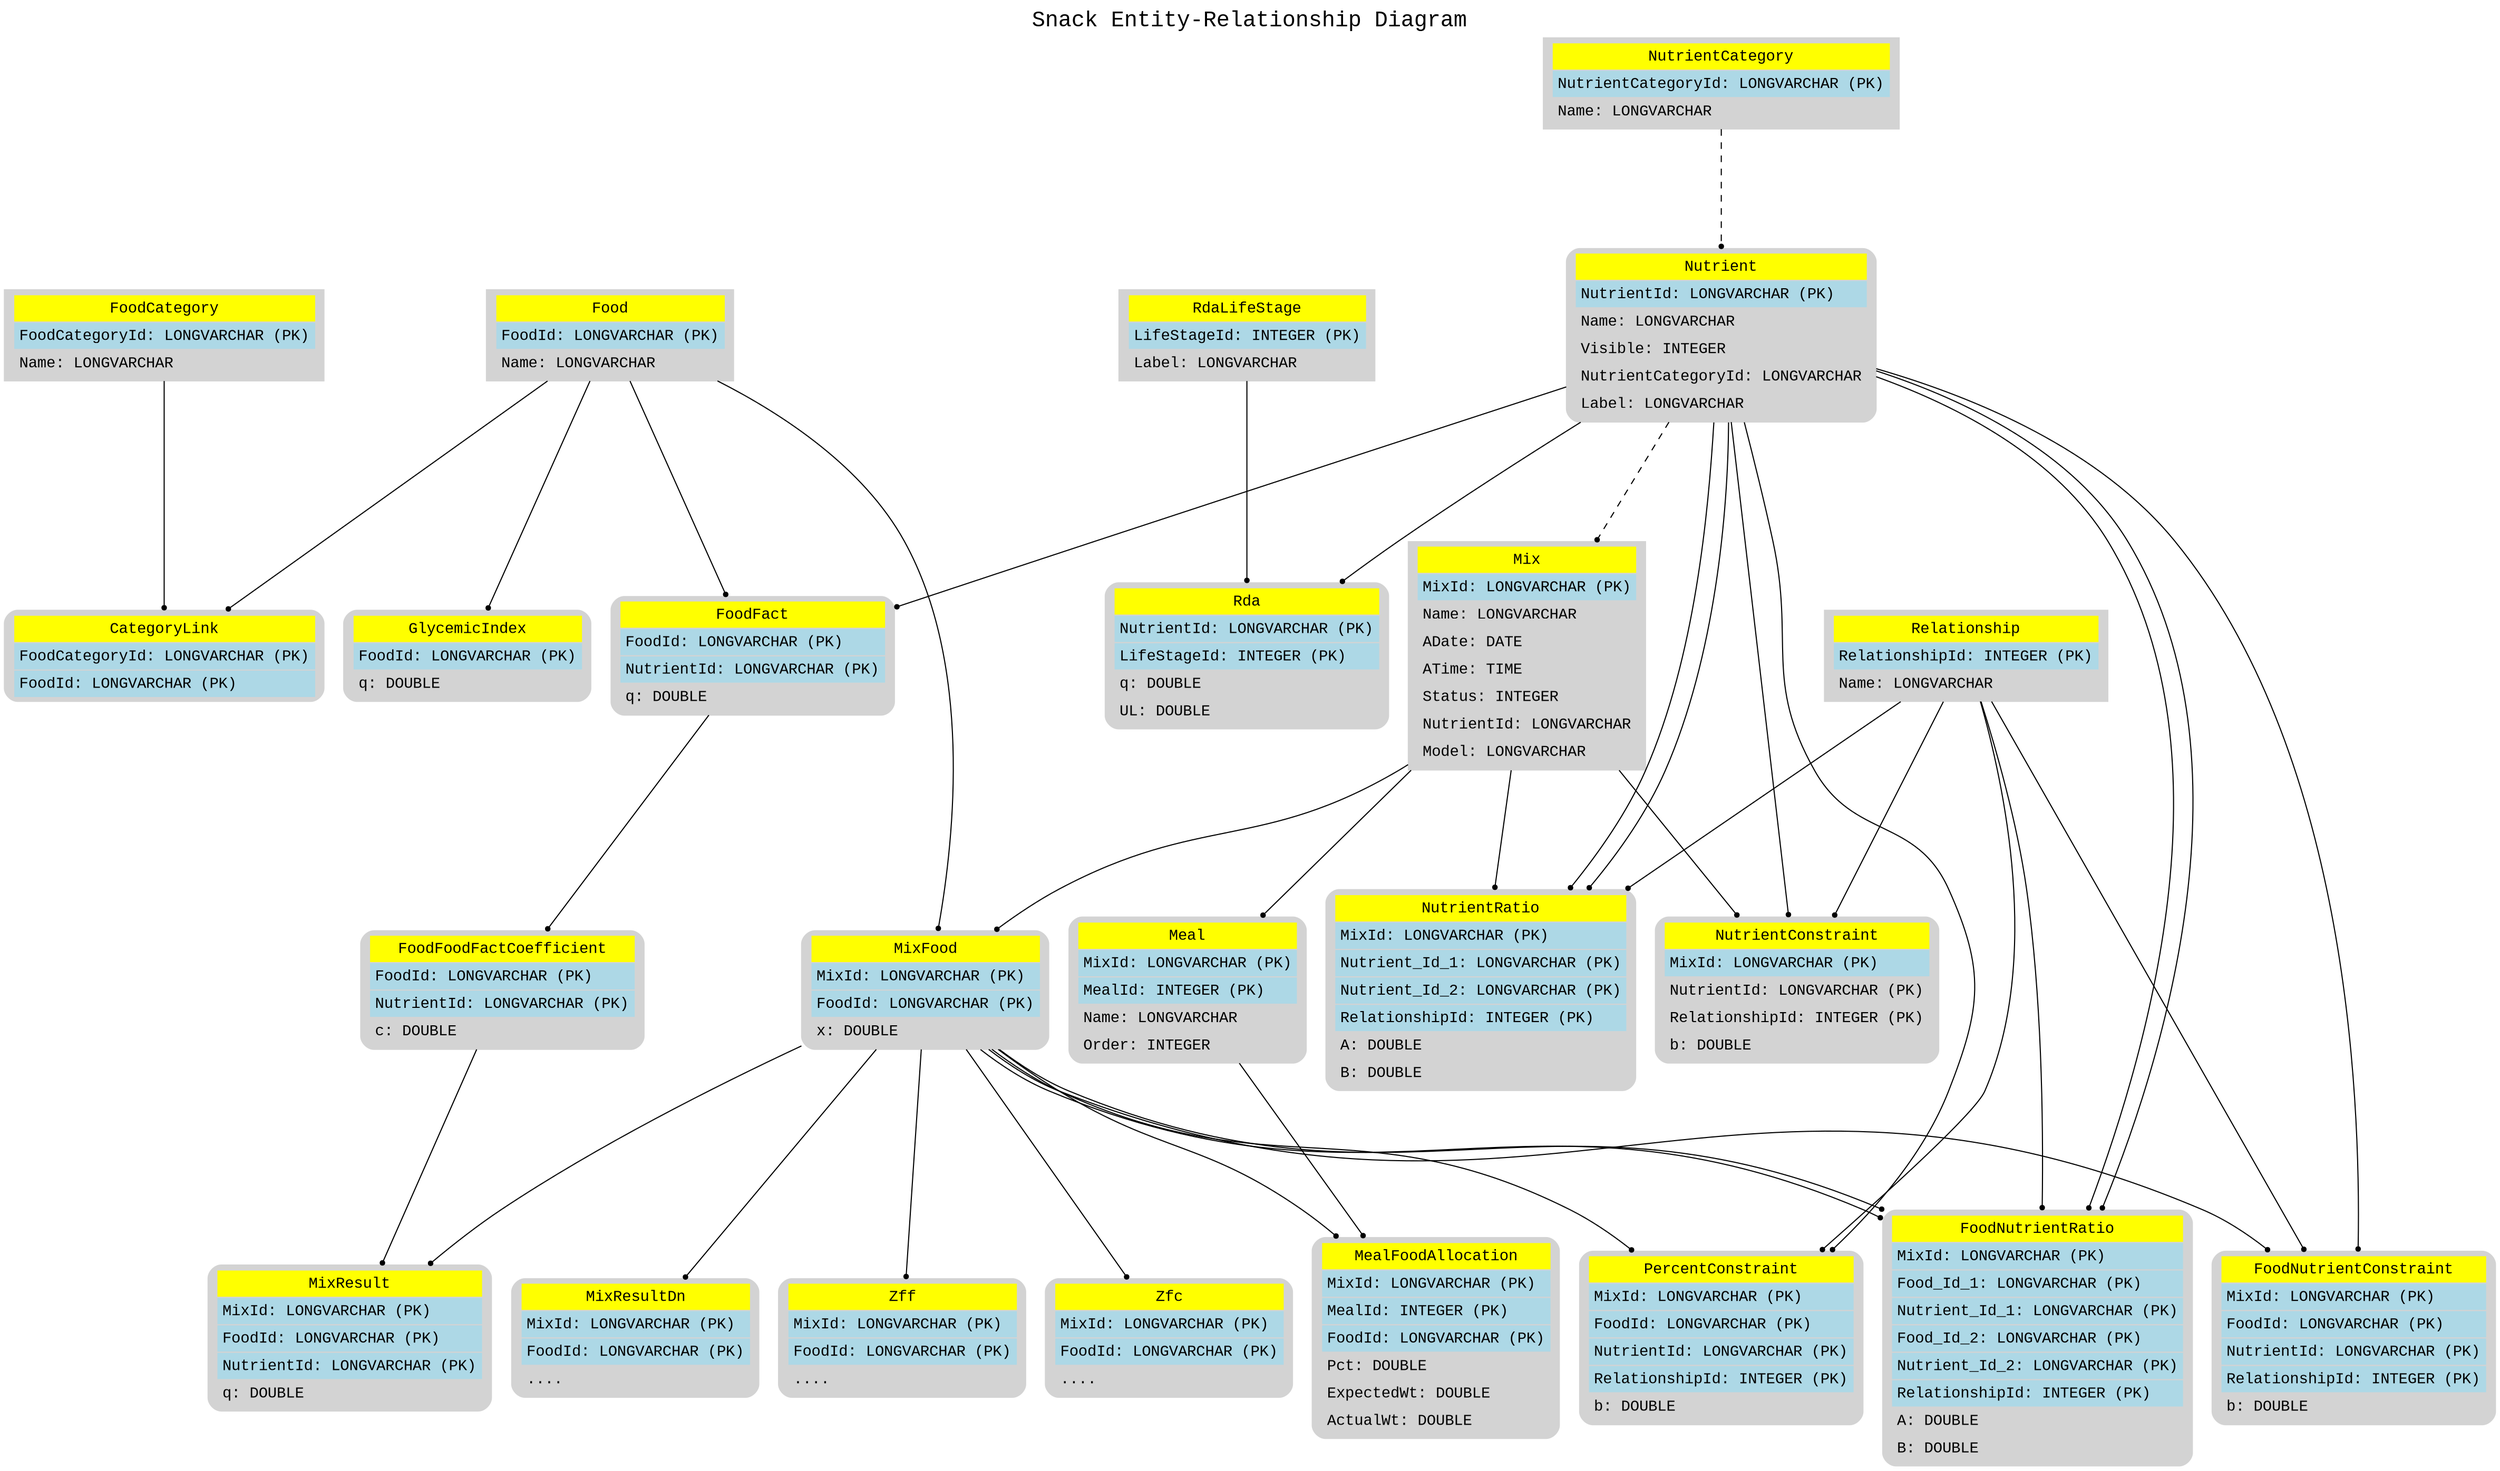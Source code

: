 /* courtesy Jorge Garcia de Alba */

digraph example_1 {
    labelloc = "t";
    label = "Snack Entity-Relationship Diagram";
    fontsize = 20;
    fontname = "Liberation Mono"
    size = "100,100";
    nodesep = 0.25;
    ranksep = 1.5;
    /*layout=neato*/
    node [color = lightgray, style = filled,fontname = "Liberation Mono"];
    /*Tables*/
    FoodFactCoefficient [shape=Mrecord, label=<
        <table border="0" cellborder="1" cellspacing="0" cellpadding="4">
            <tr><td bgcolor="yellow">FoodFoodFactCoefficient</td></tr>
            <tr><td bgcolor="lightblue" align="left">FoodId: LONGVARCHAR (PK)</td></tr>
            <tr><td bgcolor="lightblue" align="left">NutrientId: LONGVARCHAR (PK)</td></tr>
            <tr><td align="left">c: DOUBLE</td></tr>
        </table>
    >]
    FoodCategory [shape=record, label=<
        <table border="0" cellborder="1" cellspacing="0" cellpadding="4">
            <tr><td bgcolor="yellow">FoodCategory</td></tr>
            <tr><td bgcolor="lightblue" align="left">FoodCategoryId: LONGVARCHAR (PK)</td></tr>
            <tr><td align="left">Name: LONGVARCHAR</td></tr>
        </table>
    >]
    Food [shape=record, label=<
        <table border="0" cellborder="1" cellspacing="0" cellpadding="4">
            <tr><td bgcolor="yellow">Food</td></tr>
            <tr><td bgcolor="lightblue" align="left">FoodId: LONGVARCHAR (PK)</td></tr>
            <tr><td align="left">Name: LONGVARCHAR</td></tr>
        </table>
    >]
    FoodFact [shape=Mrecord, label=<
        <table border="0" cellborder="1" cellspacing="0" cellpadding="4">
            <tr><td bgcolor="yellow">FoodFact</td></tr>
            <tr><td bgcolor="lightblue" align="left">FoodId: LONGVARCHAR (PK)</td></tr>
            <tr><td bgcolor="lightblue" align="left">NutrientId: LONGVARCHAR (PK)</td></tr>
            <tr><td align="left">q: DOUBLE</td></tr>
        </table>
    >]
    Relationship [shape=record, label=<
        <table border="0" cellborder="1" cellspacing="0" cellpadding="4">
            <tr><td bgcolor="yellow">Relationship</td></tr>
            <tr><td bgcolor="lightblue" align="left">RelationshipId: INTEGER (PK)</td></tr>
            <tr><td align="left">Name: LONGVARCHAR</td></tr>
        </table>
    >]
    Mix [shape=record, label=<
        <table border="0" cellborder="1" cellspacing="0" cellpadding="4">
            <tr><td bgcolor="yellow">Mix</td></tr>
            <tr><td bgcolor="lightblue" align="left">MixId: LONGVARCHAR (PK)</td></tr>
            <tr><td align="left">Name: LONGVARCHAR</td></tr>
            <tr><td align="left">ADate: DATE</td></tr>
            <tr><td align="left">ATime: TIME</td></tr>
            <tr><td align="left">Status: INTEGER</td></tr>
            <tr><td align="left">NutrientId: LONGVARCHAR</td></tr>
            <tr><td align="left">Model: LONGVARCHAR</td></tr>
        </table>
    >]
    NutrientCategory [shape=record, label=<
        <table border="0" cellborder="1" cellspacing="0" cellpadding="4">
            <tr><td bgcolor="yellow">NutrientCategory</td></tr>
            <tr><td bgcolor="lightblue" align="left">NutrientCategoryId: LONGVARCHAR (PK)</td></tr>
            <tr><td align="left">Name: LONGVARCHAR</td></tr>
        </table>
    >]
    Nutrient [shape=Mrecord, label=<
        <table border="0" cellborder="1" cellspacing="0" cellpadding="4">
            <tr><td bgcolor="yellow">Nutrient</td></tr>
            <tr><td bgcolor="lightblue" align="left">NutrientId: LONGVARCHAR (PK)</td></tr>
            <tr><td align="left">Name: LONGVARCHAR</td></tr>
            <tr><td align="left">Visible: INTEGER</td></tr>
            <tr><td align="left">NutrientCategoryId: LONGVARCHAR</td></tr>
            <tr><td align="left">Label: LONGVARCHAR</td></tr>           
        </table>
    >]
    MixFood [shape=Mrecord, label=<
        <table border="0" cellborder="1" cellspacing="0" cellpadding="4">
            <tr><td bgcolor="yellow">MixFood</td></tr>
            <tr><td bgcolor="lightblue" align="left">MixId: LONGVARCHAR (PK)</td></tr>
            <tr><td bgcolor="lightblue" align="left">FoodId: LONGVARCHAR (PK)</td></tr>
            <tr><td align="left">x: DOUBLE</td></tr>
        </table>
    >]
    FoodNutrientRatio [shape=Mrecord, label=<
        <table border="0" cellborder="1" cellspacing="0" cellpadding="4">
            <tr><td bgcolor="yellow">FoodNutrientRatio</td></tr>
            <tr><td bgcolor="lightblue" align="left">MixId: LONGVARCHAR (PK)</td></tr>
            <tr><td bgcolor="lightblue" align="left">Food_Id_1: LONGVARCHAR (PK)</td></tr>
            <tr><td bgcolor="lightblue" align="left">Nutrient_Id_1: LONGVARCHAR (PK)</td></tr>
            <tr><td bgcolor="lightblue" align="left">Food_Id_2: LONGVARCHAR (PK)</td></tr>
            <tr><td bgcolor="lightblue" align="left">Nutrient_Id_2: LONGVARCHAR (PK)</td></tr>
            <tr><td bgcolor="lightblue" align="left">RelationshipId: INTEGER (PK)</td></tr>
            <tr><td align="left">A: DOUBLE</td></tr>
            <tr><td align="left">B: DOUBLE</td></tr>
        </table>
    >]
    NutrientRatio [shape=Mrecord, label=<
        <table border="0" cellborder="1" cellspacing="0" cellpadding="4">
            <tr><td bgcolor="yellow">NutrientRatio</td></tr>
            <tr><td bgcolor="lightblue" align="left">MixId: LONGVARCHAR (PK)</td></tr>
            <tr><td bgcolor="lightblue" align="left">Nutrient_Id_1: LONGVARCHAR (PK)</td></tr>
            <tr><td bgcolor="lightblue" align="left">Nutrient_Id_2: LONGVARCHAR (PK)</td></tr>
            <tr><td bgcolor="lightblue" align="left">RelationshipId: INTEGER (PK)</td></tr>
            <tr><td align="left">A: DOUBLE</td></tr>
            <tr><td align="left">B: DOUBLE</td></tr>
        </table>
    >]
    NutrientConstraint [shape=Mrecord, label=<
        <table border="0" cellborder="1" cellspacing="0" cellpadding="4">
            <tr><td bgcolor="yellow">NutrientConstraint</td></tr>
            <tr><td bgcolor="lightblue" align="left">MixId: LONGVARCHAR (PK)</td></tr>
            <tr><td align="left">NutrientId: LONGVARCHAR (PK)</td></tr>
            <tr><td align="left">RelationshipId: INTEGER (PK)</td></tr>
            <tr><td align="left">b: DOUBLE</td></tr>
        </table>
    >]
    FoodNutrientConstraint [shape=Mrecord, label=<
        <table border="0" cellborder="1" cellspacing="0" cellpadding="4">
            <tr><td bgcolor="yellow">FoodNutrientConstraint</td></tr>
            <tr><td bgcolor="lightblue" align="left">MixId: LONGVARCHAR (PK)</td></tr>
            <tr><td bgcolor="lightblue" align="left">FoodId: LONGVARCHAR (PK)</td></tr>
            <tr><td bgcolor="lightblue" align="left">NutrientId: LONGVARCHAR (PK)</td></tr>
            <tr><td bgcolor="lightblue" align="left">RelationshipId: INTEGER (PK)</td></tr>
            <tr><td align="left">b: DOUBLE</td></tr>
        </table>
    >]
    CategoryLink [shape=Mrecord, label=<
        <table border="0" cellborder="1" cellspacing="0" cellpadding="4">
            <tr><td bgcolor="yellow">CategoryLink</td></tr>
            <tr><td bgcolor="lightblue" align="left">FoodCategoryId: LONGVARCHAR (PK)</td></tr>
            <tr><td bgcolor="lightblue" align="left">FoodId: LONGVARCHAR (PK)</td></tr>
        </table>
    >]
    PercentConstraint [shape=Mrecord, label=<
        <table border="0" cellborder="1" cellspacing="0" cellpadding="4">
            <tr><td bgcolor="yellow">PercentConstraint</td></tr>
            <tr><td bgcolor="lightblue" align="left">MixId: LONGVARCHAR (PK)</td></tr>
            <tr><td bgcolor="lightblue" align="left">FoodId: LONGVARCHAR (PK)</td></tr>
            <tr><td bgcolor="lightblue" align="left">NutrientId: LONGVARCHAR (PK)</td></tr>
            <tr><td bgcolor="lightblue" align="left">RelationshipId: INTEGER (PK)</td></tr>
            <tr><td align="left">b: DOUBLE</td></tr>
        </table>
    >]
    Rda [shape=Mrecord, label=<
        <table border="0" cellborder="1" cellspacing="0" cellpadding="4">
            <tr><td bgcolor="yellow">Rda</td></tr>
            <tr><td bgcolor="lightblue" align="left">NutrientId: LONGVARCHAR (PK)</td></tr>
            <tr><td bgcolor="lightblue" align="left">LifeStageId: INTEGER (PK)</td></tr>
            <tr><td align="left">q: DOUBLE</td></tr>
            <tr><td align="left">UL: DOUBLE</td></tr>
        </table>
    >]
    RdaLifeStage [shape=record, label=<
        <table border="0" cellborder="1" cellspacing="0" cellpadding="4">
            <tr><td bgcolor="yellow">RdaLifeStage</td></tr>
            <tr><td bgcolor="lightblue" align="left">LifeStageId: INTEGER (PK)</td></tr>
            <tr><td align="left">Label: LONGVARCHAR</td></tr>
        </table>
    >]
    MixResult [shape=Mrecord, label=<
        <table border="0" cellborder="1" cellspacing="0" cellpadding="4">
            <tr><td bgcolor="yellow">MixResult</td></tr>
            <tr><td bgcolor="lightblue" align="left">MixId: LONGVARCHAR (PK)</td></tr>
            <tr><td bgcolor="lightblue" align="left">FoodId: LONGVARCHAR (PK)</td></tr>
            <tr><td bgcolor="lightblue" align="left">NutrientId: LONGVARCHAR (PK)</td></tr>
            <tr><td align="left">q: DOUBLE</td></tr>
        </table>
    >]
    MixResultDn [shape=Mrecord, label=<
        <table border="0" cellborder="1" cellspacing="0" cellpadding="4">
            <tr><td bgcolor="yellow">MixResultDn</td></tr>
            <tr><td bgcolor="lightblue" align="left">MixId: LONGVARCHAR (PK)</td></tr>
            <tr><td bgcolor="lightblue" align="left">FoodId: LONGVARCHAR (PK)</td></tr>
            <tr><td align="left">....</td></tr>
        </table>
    >]
    Meal [shape=Mrecord, label=<
        <table border="0" cellborder="1" cellspacing="0" cellpadding="4">
            <tr><td bgcolor="yellow">Meal</td></tr>
            <tr><td bgcolor="lightblue" align="left">MixId: LONGVARCHAR (PK)</td></tr>
            <tr><td bgcolor="lightblue" align="left">MealId: INTEGER (PK)</td></tr>
            <tr><td align="left">Name: LONGVARCHAR</td></tr>
            <tr><td align="left">Order: INTEGER</td></tr>
        </table>
    >]
    MealFoodAllocation [shape=Mrecord, label=<
        <table border="0" cellborder="1" cellspacing="0" cellpadding="4">
            <tr><td bgcolor="yellow">MealFoodAllocation</td></tr>
            <tr><td bgcolor="lightblue" align="left">MixId: LONGVARCHAR (PK)</td></tr>
            <tr><td bgcolor="lightblue" align="left">MealId: INTEGER (PK)</td></tr>
            <tr><td bgcolor="lightblue" align="left">FoodId: LONGVARCHAR (PK)</td></tr>
            <tr><td align="left">Pct: DOUBLE</td></tr>    
            <tr><td align="left">ExpectedWt: DOUBLE</td></tr>
            <tr><td align="left">ActualWt: DOUBLE</td></tr>
        </table>
    >]
   GlycemicIndex [shape=Mrecord, label=<
        <table border="0" cellborder="1" cellspacing="0" cellpadding="4">
            <tr><td bgcolor="yellow">GlycemicIndex</td></tr>
            <tr><td bgcolor="lightblue" align="left">FoodId: LONGVARCHAR (PK)</td></tr>
            <tr><td align="left">q: DOUBLE</td></tr>
        </table>
    >]
    Zff [shape=Mrecord, label=<
        <table border="0" cellborder="1" cellspacing="0" cellpadding="4">
            <tr><td bgcolor="yellow">Zff</td></tr>
            <tr><td bgcolor="lightblue" align="left">MixId: LONGVARCHAR (PK)</td></tr>
            <tr><td bgcolor="lightblue" align="left">FoodId: LONGVARCHAR (PK)</td></tr>
            <tr><td align="left">....</td></tr>
        </table>
    >]
    Zfc [shape=Mrecord, label=<
        <table border="0" cellborder="1" cellspacing="0" cellpadding="4">
            <tr><td bgcolor="yellow">Zfc</td></tr>
            <tr><td bgcolor="lightblue" align="left">MixId: LONGVARCHAR (PK)</td></tr>
            <tr><td bgcolor="lightblue" align="left">FoodId: LONGVARCHAR (PK)</td></tr>
            <tr><td align="left">....</td></tr>
        </table>
    >]

    edge [penwidth=1,fontname="Liberation Mono" len=5, arrowsize=0.5, arrowhead=dot, arrowtail=none, dir=forward, style=solid]
    "FoodCategory" -> "CategoryLink" [dir=forward,weight=1];
    edge [penwidth=1,fontname="Liberation Mono" len=5, arrowsize=0.5, arrowhead=dot, arrowtail=none, dir=forward, style=solid]
    "Food" -> "FoodFact" [dir=forward,weight=1];
    edge [penwidth=1,fontname="Liberation Mono" len=5, arrowsize=0.5, arrowhead=dot, arrowtail=none, dir=forward, style=solid]
    "Food" -> "MixFood" [dir=forward,weight=1];
    edge [penwidth=1,fontname="Liberation Mono" len=5, arrowsize=0.5, arrowhead=dot, arrowtail=none, dir=forward, style=solid]
    "Food" -> "CategoryLink" [dir=forward,weight=1];
    edge [penwidth=1,fontname="Liberation Mono" len=5, arrowsize=0.5, arrowhead=dot, arrowtail=none, dir=forward, style=solid]
    "FoodFact" -> "FoodFactCoefficient" [dir=forward,weight=1];
    edge [penwidth=1,fontname="Liberation Mono" len=5, arrowsize=0.5, arrowhead=dot, arrowtail=none, dir=forward, style=solid]
    "Relationship" -> "FoodNutrientRatio" [dir=forward,weight=1];
    edge [penwidth=1,fontname="Liberation Mono" len=5, arrowsize=0.5, arrowhead=dot, arrowtail=none, dir=forward, style=solid]
    "Relationship" -> "NutrientRatio" [dir=forward,weight=1];
    edge [penwidth=1,fontname="Liberation Mono" len=5, arrowsize=0.5, arrowhead=dot, arrowtail=none, dir=forward, style=solid]
    "Relationship" -> "NutrientConstraint" [dir=forward,weight=1];
    edge [penwidth=1,fontname="Liberation Mono" len=5, arrowsize=0.5, arrowhead=dot, arrowtail=none, dir=forward, style=solid]
    "Relationship" -> "FoodNutrientConstraint" [dir=forward,weight=1];
    edge [penwidth=1,fontname="Liberation Mono" len=5, arrowsize=0.5, arrowhead=dot, arrowtail=none, dir=forward, style=solid]
    "Relationship" -> "PercentConstraint" [dir=forward,weight=1];
    edge [penwidth=1,fontname="Liberation Mono" len=5, arrowsize=0.5, arrowhead=dot, arrowtail=none, dir=forward, style=solid]
    "Mix" -> "MixFood" [dir=forward,weight=1];
    edge [penwidth=1,fontname="Liberation Mono" len=5, arrowsize=0.5, arrowhead=dot, arrowtail=none, dir=forward, style=solid]
    "Mix" -> "NutrientRatio" [dir=forward,weight=1];
    edge [penwidth=1,fontname="Liberation Mono" len=5, arrowsize=0.5, arrowhead=dot, arrowtail=none, dir=forward, style=solid]
    "Mix" -> "NutrientConstraint" [dir=forward,weight=1];
    edge [penwidth=1,fontname="Liberation Mono" len=5, arrowsize=0.5, arrowhead=dot, arrowtail=none, dir=forward, style=solid]
    "Nutrient" -> "FoodFact" [dir=forward,weight=1];
    edge [penwidth=1,fontname="Liberation Mono" len=5, arrowsize=0.5, arrowhead=dot, arrowtail=none, dir=forward, style=solid]
    "Nutrient" -> "FoodNutrientRatio" [dir=forward,weight=1];
    edge [penwidth=1,fontname="Liberation Mono" len=5, arrowsize=0.5, arrowhead=dot, arrowtail=none, dir=forward, style=solid]
    "Nutrient" -> "FoodNutrientRatio" [dir=forward,weight=1];
    edge [penwidth=1,fontname="Liberation Mono" len=5, arrowsize=0.5, arrowhead=dot, arrowtail=none, dir=forward, style=dashed]
    "Nutrient" -> "Mix" [dir=forward,weight=1];        
    edge [penwidth=1,fontname="Liberation Mono" len=5, arrowsize=0.5, arrowhead=dot, arrowtail=none, dir=forward, style=solid]
    "Nutrient" -> "NutrientRatio" [dir=forward,weight=1];
    edge [penwidth=1,fontname="Liberation Mono" len=5, arrowsize=0.5, arrowhead=dot, arrowtail=none, dir=forward, style=solid]
    "Nutrient" -> "NutrientRatio" [dir=forward,weight=1];
    edge [penwidth=1,fontname="Liberation Mono" len=5, arrowsize=0.5, arrowhead=dot, arrowtail=none, dir=forward, style=solid]
    "Nutrient" -> "NutrientConstraint" [dir=forward,weight=1];
    edge [penwidth=1,fontname="Liberation Mono" len=5, arrowsize=0.5, arrowhead=dot, arrowtail=none, dir=forward, style=solid]
    "Nutrient" -> "FoodNutrientConstraint" [dir=forward,weight=1];
    edge [penwidth=1,fontname="Liberation Mono" len=5, arrowsize=0.5, arrowhead=dot, arrowtail=none, dir=forward, style=solid]
    "Nutrient" -> "PercentConstraint" [dir=forward,weight=1];
    edge [penwidth=1,fontname="Liberation Mono" len=5, arrowsize=0.5, arrowhead=dot, arrowtail=none, dir=forward, style=solid]
    "Nutrient" -> "Rda" [dir=forward,weight=1];
    edge [penwidth=1,fontname="Liberation Mono" len=5, arrowsize=0.5, arrowhead=dot, arrowtail=none, dir=forward, style=dashed]
    "NutrientCategory" -> "Nutrient" [dir=forward,weight=1];
    edge [penwidth=1,fontname="Liberation Mono" len=5, arrowsize=0.5, arrowhead=dot, arrowtail=none, dir=forward, style=solid]
    "MixFood" -> "FoodNutrientRatio" [dir=forward,weight=1];
    edge [penwidth=1,fontname="Liberation Mono" len=5, arrowsize=0.5, arrowhead=dot, arrowtail=none, dir=forward, style=solid]
    "MixFood" -> "FoodNutrientRatio" [dir=forward,weight=1];
    edge [penwidth=1,fontname="Liberation Mono" len=5, arrowsize=0.5, arrowhead=dot, arrowtail=none, dir=forward, style=solid]
    "MixFood" -> "FoodNutrientConstraint" [dir=forward,weight=1];
    edge [penwidth=1,fontname="Liberation Mono" len=5, arrowsize=0.5, arrowhead=dot, arrowtail=none, dir=forward, style=solid]
    "MixFood" -> "PercentConstraint" [dir=forward,weight=1];
    edge [penwidth=1,fontname="Liberation Mono" len=5, arrowsize=0.5, arrowhead=dot, arrowtail=none, dir=forward, style=solid]
    "RdaLifeStage" -> "Rda" [dir=forward,weight=1];
    edge [penwidth=1,fontname="Liberation Mono" len=5, arrowsize=0.5, arrowhead=dot, arrowtail=none, dir=forward, style=solid]
    "MixFood" -> "MixResult" [dir=forward,weight=1];
    edge [penwidth=1,fontname="Liberation Mono" len=5, arrowsize=0.5, arrowhead=dot, arrowtail=none, dir=forward, style=solid]
    "FoodFactCoefficient" -> "MixResult" [dir=forward,weight=1];
    edge [penwidth=1,fontname="Liberation Mono" len=5, arrowsize=0.5, arrowhead=dot, arrowtail=none, dir=forward, style=solid]
    "MixFood" -> "MixResultDn" [dir=forward,weight=1];
    edge [penwidth=1,fontname="Liberation Mono" len=5, arrowsize=0.5, arrowhead=dot, arrowtail=none, dir=forward, style=solid]
    "Mix" -> "Meal" [dir=forward,weight=1];
    edge [penwidth=1,fontname="Liberation Mono" len=5, arrowsize=0.5, arrowhead=dot, arrowtail=none, dir=forward, style=solid]
    "Meal" -> "MealFoodAllocation" [dir=forward,weight=1];
    edge [penwidth=1,fontname="Liberation Mono" len=5, arrowsize=0.5, arrowhead=dot, arrowtail=none, dir=forward, style=solid]
    "MixFood" -> "MealFoodAllocation" [dir=forward,weight=1];
    edge [penwidth=1,fontname="Liberation Mono" len=5, arrowsize=0.5, arrowhead=dot, arrowtail=none, dir=forward, style=solid]
    "Food" -> "GlycemicIndex" [dir=forward,weight=1];
    "MixFood" -> "Zff" [dir=forward,weight=1];
    edge [penwidth=1,fontname="Liberation Mono" len=5, arrowsize=0.5, arrowhead=dot, arrowtail=none, dir=forward, style=solid]
    "MixFood" -> "Zfc" [dir=forward,weight=1];
    edge [penwidth=1,fontname="Liberation Mono" len=5, arrowsize=0.5, arrowhead=dot, arrowtail=none, dir=forward, style=solid]
    
}
